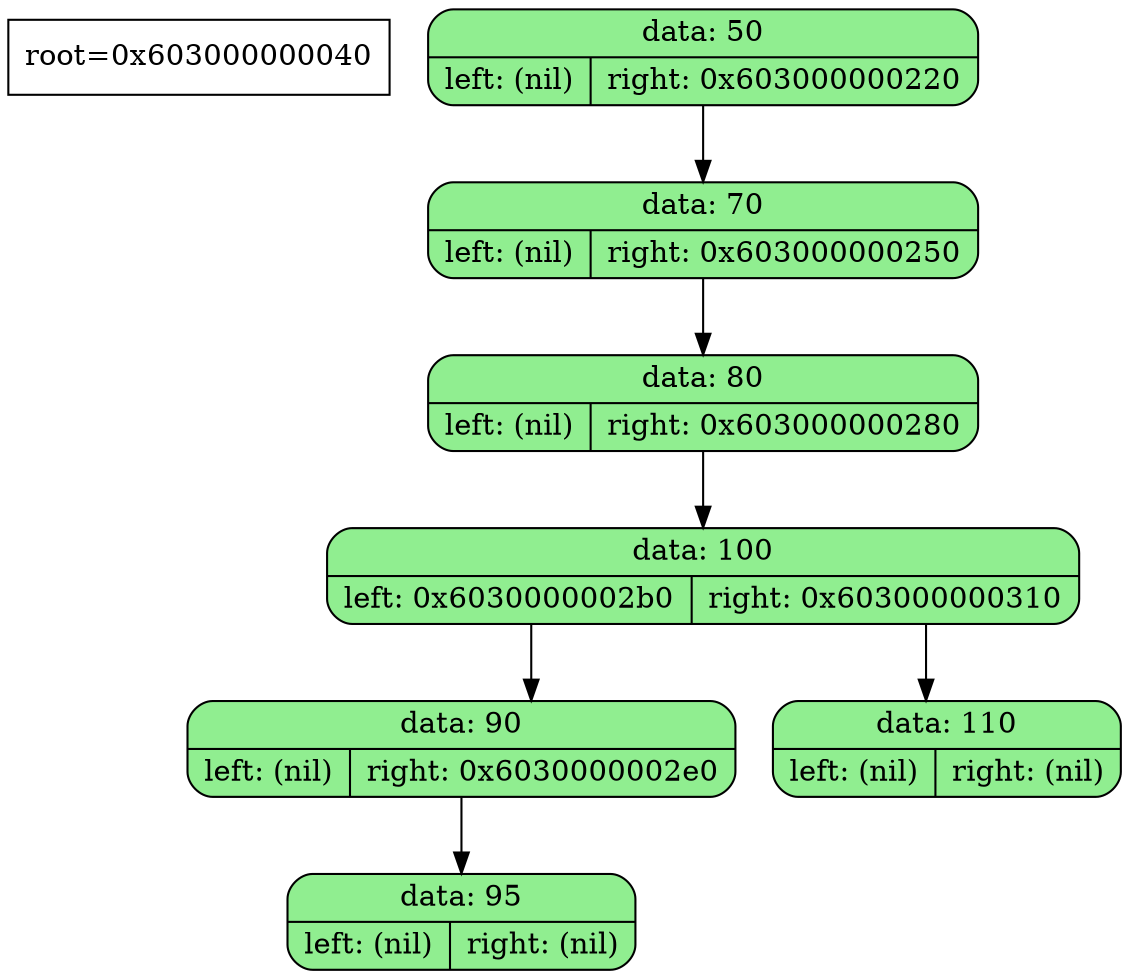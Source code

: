 digraph tree{
    node[shape=record,fontsize=14];
    splines=ortho
    info[label="root=0x603000000040"]

  	node0x603000000040[shape=Mrecord,style="rounded,filled",fillcolor="lightgreen",label="{data: 50 | { left: (nil) | right: 0x603000000220 }}"]	node0x603000000040->node0x603000000220
	node0x603000000220[shape=Mrecord,style="rounded,filled",fillcolor="lightgreen",label="{data: 70 | { left: (nil) | right: 0x603000000250 }}"]	node0x603000000220->node0x603000000250
	node0x603000000250[shape=Mrecord,style="rounded,filled",fillcolor="lightgreen",label="{data: 80 | { left: (nil) | right: 0x603000000280 }}"]	node0x603000000250->node0x603000000280
	node0x603000000280[shape=Mrecord,style="rounded,filled",fillcolor="lightgreen",label="{data: 100 | { left: 0x6030000002b0 | right: 0x603000000310 }}"]	node0x603000000280->node0x6030000002b0
	node0x6030000002b0[shape=Mrecord,style="rounded,filled",fillcolor="lightgreen",label="{data: 90 | { left: (nil) | right: 0x6030000002e0 }}"]	node0x6030000002b0->node0x6030000002e0
	node0x6030000002e0[shape=Mrecord,style="rounded,filled",fillcolor="lightgreen",label="{data: 95 | { left: (nil) | right: (nil) }}"]	node0x603000000280->node0x603000000310
	node0x603000000310[shape=Mrecord,style="rounded,filled",fillcolor="lightgreen",label="{data: 110 | { left: (nil) | right: (nil) }}"]
}